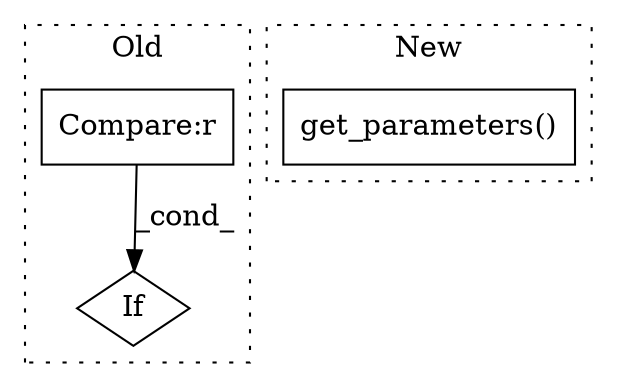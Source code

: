 digraph G {
subgraph cluster0 {
1 [label="If" a="96" s="2839" l="3" shape="diamond"];
3 [label="Compare:r" a="40" s="2842" l="28" shape="box"];
label = "Old";
style="dotted";
}
subgraph cluster1 {
2 [label="get_parameters()" a="75" s="3690" l="34" shape="box"];
label = "New";
style="dotted";
}
3 -> 1 [label="_cond_"];
}